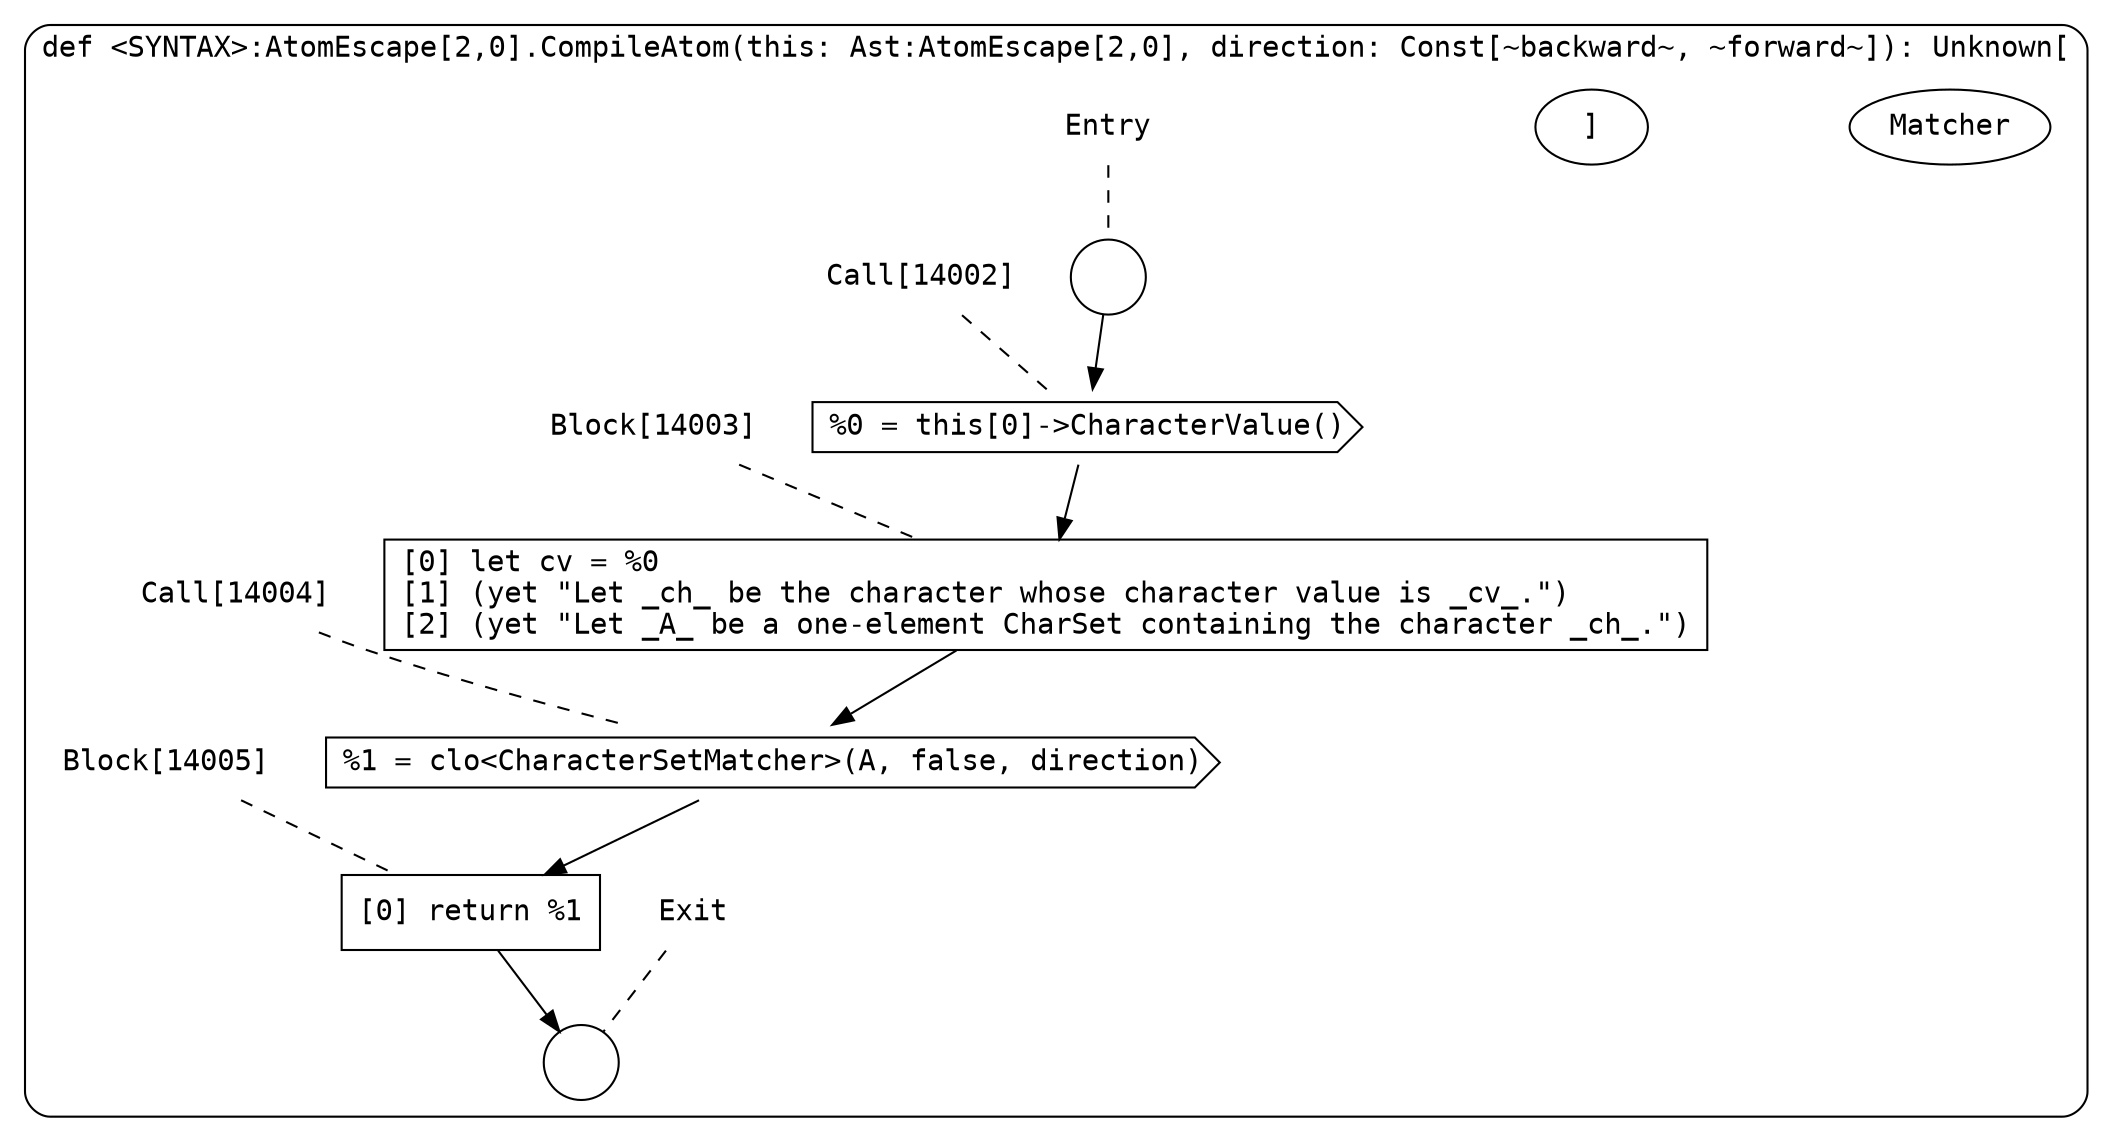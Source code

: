 digraph {
  graph [fontname = "Consolas"]
  node [fontname = "Consolas"]
  edge [fontname = "Consolas"]
  subgraph cluster2273 {
    label = "def <SYNTAX>:AtomEscape[2,0].CompileAtom(this: Ast:AtomEscape[2,0], direction: Const[~backward~, ~forward~]): Unknown["Matcher"]"
    style = rounded
    cluster2273_entry_name [shape=none, label=<<font color="black">Entry</font>>]
    cluster2273_entry_name -> cluster2273_entry [arrowhead=none, color="black", style=dashed]
    cluster2273_entry [shape=circle label=" " color="black" fillcolor="white" style=filled]
    cluster2273_entry -> node14002 [color="black"]
    cluster2273_exit_name [shape=none, label=<<font color="black">Exit</font>>]
    cluster2273_exit_name -> cluster2273_exit [arrowhead=none, color="black", style=dashed]
    cluster2273_exit [shape=circle label=" " color="black" fillcolor="white" style=filled]
    node14002_name [shape=none, label=<<font color="black">Call[14002]</font>>]
    node14002_name -> node14002 [arrowhead=none, color="black", style=dashed]
    node14002 [shape=cds, label=<<font color="black">%0 = this[0]-&gt;CharacterValue()</font>> color="black" fillcolor="white", style=filled]
    node14002 -> node14003 [color="black"]
    node14003_name [shape=none, label=<<font color="black">Block[14003]</font>>]
    node14003_name -> node14003 [arrowhead=none, color="black", style=dashed]
    node14003 [shape=box, label=<<font color="black">[0] let cv = %0<BR ALIGN="LEFT"/>[1] (yet &quot;Let _ch_ be the character whose character value is _cv_.&quot;)<BR ALIGN="LEFT"/>[2] (yet &quot;Let _A_ be a one-element CharSet containing the character _ch_.&quot;)<BR ALIGN="LEFT"/></font>> color="black" fillcolor="white", style=filled]
    node14003 -> node14004 [color="black"]
    node14004_name [shape=none, label=<<font color="black">Call[14004]</font>>]
    node14004_name -> node14004 [arrowhead=none, color="black", style=dashed]
    node14004 [shape=cds, label=<<font color="black">%1 = clo&lt;CharacterSetMatcher&gt;(A, false, direction)</font>> color="black" fillcolor="white", style=filled]
    node14004 -> node14005 [color="black"]
    node14005_name [shape=none, label=<<font color="black">Block[14005]</font>>]
    node14005_name -> node14005 [arrowhead=none, color="black", style=dashed]
    node14005 [shape=box, label=<<font color="black">[0] return %1<BR ALIGN="LEFT"/></font>> color="black" fillcolor="white", style=filled]
    node14005 -> cluster2273_exit [color="black"]
  }
}